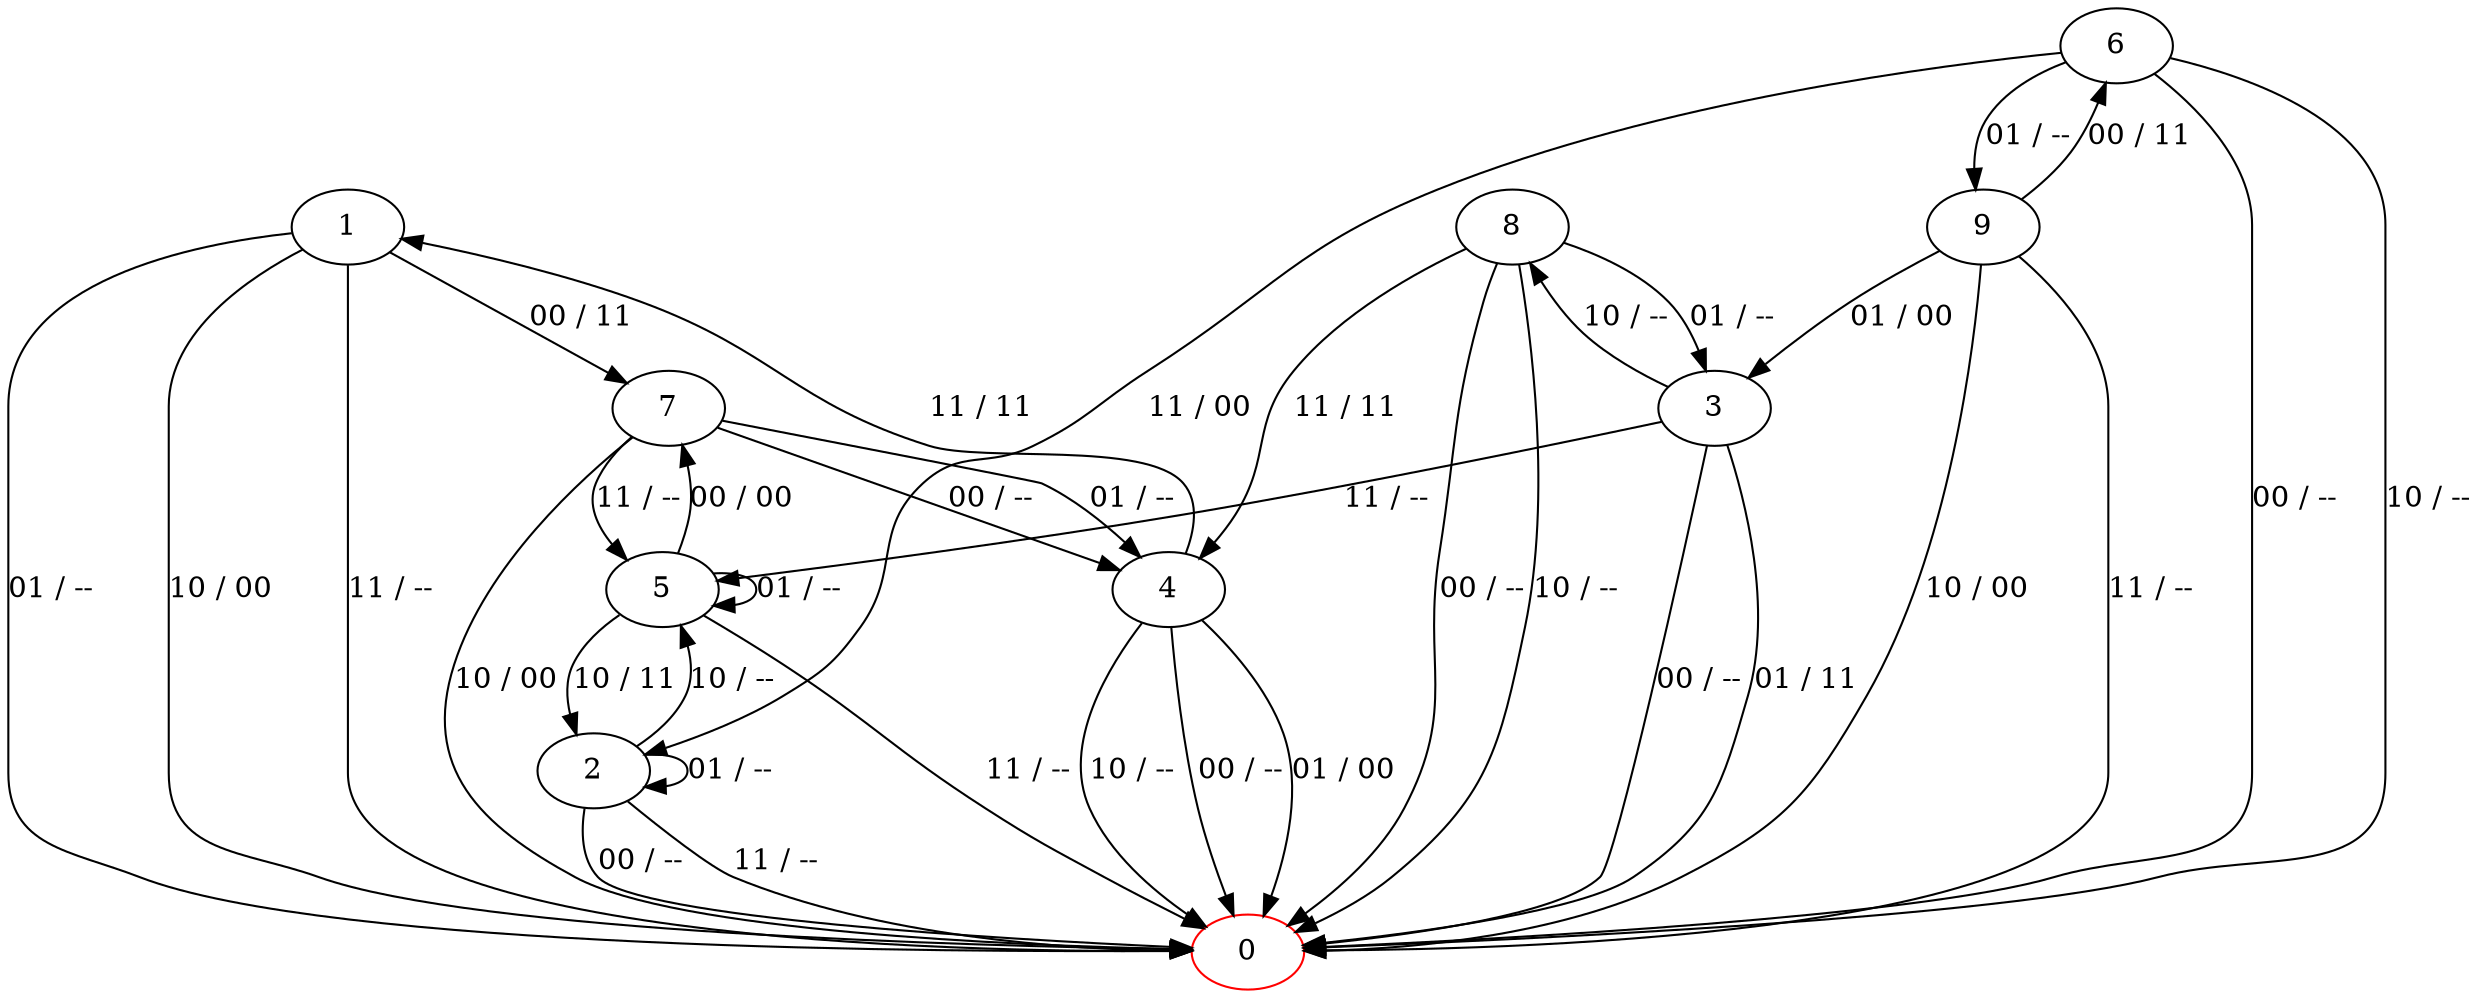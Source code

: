 digraph g {
0 [color="red"]
1
2
3
4
5
6
7
8
9
1 -> 7 [label="00 / 11"]
1 -> 0 [label="01 / --"]
1 -> 0 [label="10 / 00"]
1 -> 0 [label="11 / --"]
2 -> 0 [label="00 / --"]
2 -> 2 [label="01 / --"]
2 -> 5 [label="10 / --"]
2 -> 0 [label="11 / --"]
3 -> 0 [label="00 / --"]
3 -> 0 [label="01 / 11"]
3 -> 8 [label="10 / --"]
3 -> 5 [label="11 / --"]
4 -> 0 [label="00 / --"]
4 -> 0 [label="01 / 00"]
4 -> 0 [label="10 / --"]
4 -> 1 [label="11 / 11"]
5 -> 7 [label="00 / 00"]
5 -> 5 [label="01 / --"]
5 -> 2 [label="10 / 11"]
5 -> 0 [label="11 / --"]
6 -> 0 [label="00 / --"]
6 -> 9 [label="01 / --"]
6 -> 0 [label="10 / --"]
6 -> 2 [label="11 / 00"]
7 -> 4 [label="00 / --"]
7 -> 4 [label="01 / --"]
7 -> 0 [label="10 / 00"]
7 -> 5 [label="11 / --"]
8 -> 0 [label="00 / --"]
8 -> 3 [label="01 / --"]
8 -> 0 [label="10 / --"]
8 -> 4 [label="11 / 11"]
9 -> 6 [label="00 / 11"]
9 -> 3 [label="01 / 00"]
9 -> 0 [label="10 / 00"]
9 -> 0 [label="11 / --"]
}